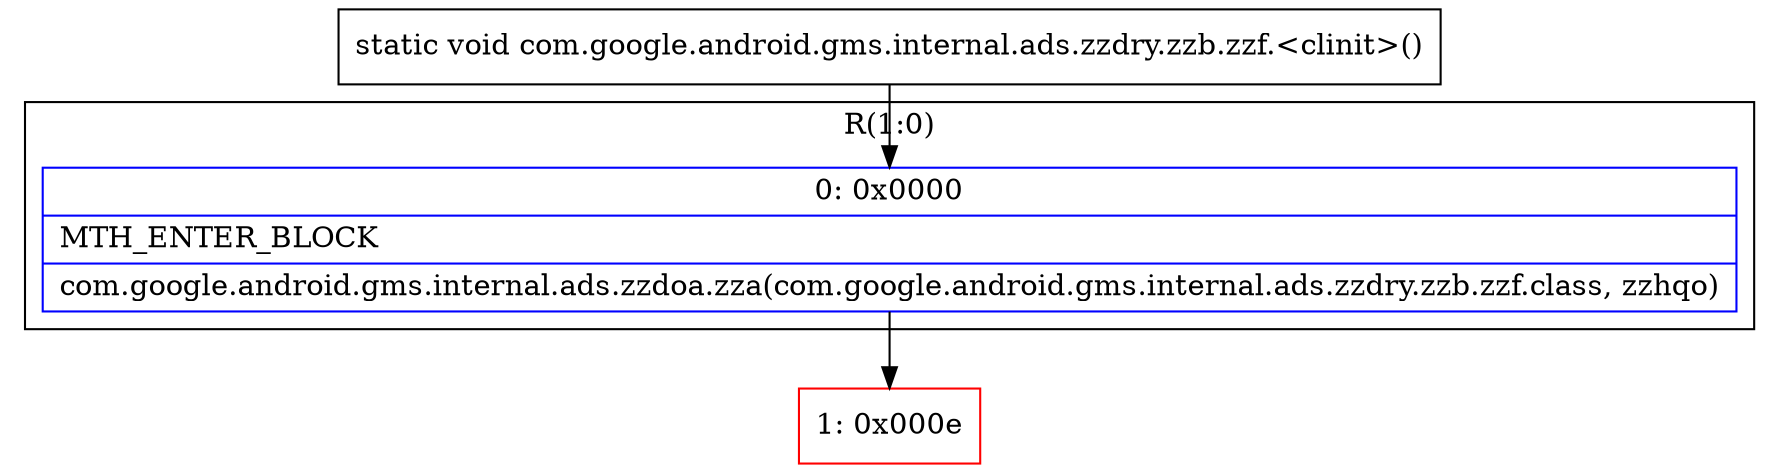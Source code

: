digraph "CFG forcom.google.android.gms.internal.ads.zzdry.zzb.zzf.\<clinit\>()V" {
subgraph cluster_Region_1119810553 {
label = "R(1:0)";
node [shape=record,color=blue];
Node_0 [shape=record,label="{0\:\ 0x0000|MTH_ENTER_BLOCK\l|com.google.android.gms.internal.ads.zzdoa.zza(com.google.android.gms.internal.ads.zzdry.zzb.zzf.class, zzhqo)\l}"];
}
Node_1 [shape=record,color=red,label="{1\:\ 0x000e}"];
MethodNode[shape=record,label="{static void com.google.android.gms.internal.ads.zzdry.zzb.zzf.\<clinit\>() }"];
MethodNode -> Node_0;
Node_0 -> Node_1;
}

